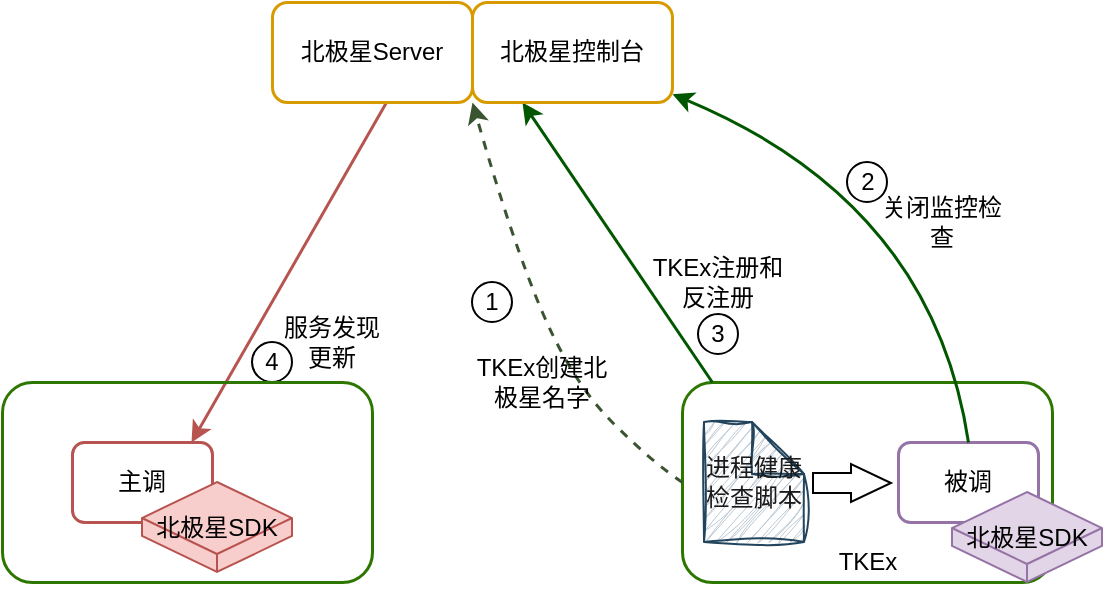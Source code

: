<mxfile version="21.0.6" type="github">
  <diagram name="第 1 页" id="6H1Ki1rr6aSV09BoeHP-">
    <mxGraphModel dx="1306" dy="740" grid="1" gridSize="10" guides="1" tooltips="1" connect="1" arrows="1" fold="1" page="1" pageScale="1" pageWidth="827" pageHeight="1169" math="0" shadow="0">
      <root>
        <mxCell id="0" />
        <mxCell id="1" parent="0" />
        <mxCell id="TcJszXdFOMSEdADV4AaX-4" value="" style="rounded=1;whiteSpace=wrap;html=1;fillColor=none;strokeWidth=1.5;fontColor=#ffffff;strokeColor=#2D7600;" vertex="1" parent="1">
          <mxGeometry x="475" y="420" width="185" height="100" as="geometry" />
        </mxCell>
        <mxCell id="TcJszXdFOMSEdADV4AaX-2" value="主调" style="rounded=1;whiteSpace=wrap;html=1;fillColor=none;strokeWidth=1.5;strokeColor=#b85450;" vertex="1" parent="1">
          <mxGeometry x="170" y="450" width="70" height="40" as="geometry" />
        </mxCell>
        <mxCell id="TcJszXdFOMSEdADV4AaX-3" value="被调" style="rounded=1;whiteSpace=wrap;html=1;fillColor=none;strokeWidth=1.5;strokeColor=#9673a6;" vertex="1" parent="1">
          <mxGeometry x="583" y="450" width="70" height="40" as="geometry" />
        </mxCell>
        <mxCell id="TcJszXdFOMSEdADV4AaX-5" value="TKEx" style="rounded=1;whiteSpace=wrap;html=1;fillColor=none;strokeWidth=1.5;strokeColor=none;" vertex="1" parent="1">
          <mxGeometry x="532.5" y="490" width="70" height="40" as="geometry" />
        </mxCell>
        <mxCell id="TcJszXdFOMSEdADV4AaX-7" value="&lt;font color=&quot;#1a1a1a&quot;&gt;进程健康检查脚本&lt;/font&gt;" style="shape=note;whiteSpace=wrap;html=1;backgroundOutline=1;darkOpacity=0.05;size=26;fillColor=#bac8d3;sketch=1;curveFitting=1;jiggle=2;strokeColor=#23445d;" vertex="1" parent="1">
          <mxGeometry x="486" y="440" width="50" height="60" as="geometry" />
        </mxCell>
        <mxCell id="TcJszXdFOMSEdADV4AaX-8" value="" style="curved=1;endArrow=classic;html=1;rounded=0;exitX=0.5;exitY=0;exitDx=0;exitDy=0;strokeWidth=1.5;fillColor=#008a00;strokeColor=#005700;" edge="1" parent="1" source="TcJszXdFOMSEdADV4AaX-3" target="TcJszXdFOMSEdADV4AaX-26">
          <mxGeometry width="50" height="50" relative="1" as="geometry">
            <mxPoint x="390" y="400" as="sourcePoint" />
            <mxPoint x="420" y="265" as="targetPoint" />
            <Array as="points">
              <mxPoint x="600" y="330" />
            </Array>
          </mxGeometry>
        </mxCell>
        <mxCell id="TcJszXdFOMSEdADV4AaX-9" value="关闭监控检查" style="rounded=1;whiteSpace=wrap;html=1;fillColor=none;strokeWidth=1.5;strokeColor=none;" vertex="1" parent="1">
          <mxGeometry x="570" y="320" width="70" height="40" as="geometry" />
        </mxCell>
        <mxCell id="TcJszXdFOMSEdADV4AaX-10" value="" style="shape=flexArrow;endArrow=classic;html=1;rounded=0;endWidth=8;endSize=6.33;" edge="1" parent="1">
          <mxGeometry width="50" height="50" relative="1" as="geometry">
            <mxPoint x="540" y="470.5" as="sourcePoint" />
            <mxPoint x="580" y="470.5" as="targetPoint" />
          </mxGeometry>
        </mxCell>
        <mxCell id="TcJszXdFOMSEdADV4AaX-11" value="" style="endArrow=classic;html=1;rounded=0;entryX=0.75;entryY=1;entryDx=0;entryDy=0;strokeWidth=1.5;fillColor=#008a00;strokeColor=#005700;exitX=0.081;exitY=0;exitDx=0;exitDy=0;exitPerimeter=0;" edge="1" parent="1" source="TcJszXdFOMSEdADV4AaX-4">
          <mxGeometry width="50" height="50" relative="1" as="geometry">
            <mxPoint x="480" y="430" as="sourcePoint" />
            <mxPoint x="395" y="280" as="targetPoint" />
          </mxGeometry>
        </mxCell>
        <mxCell id="TcJszXdFOMSEdADV4AaX-12" value="TKEx注册和反注册" style="rounded=1;whiteSpace=wrap;html=1;fillColor=none;strokeWidth=1.5;strokeColor=none;" vertex="1" parent="1">
          <mxGeometry x="458" y="350" width="70" height="40" as="geometry" />
        </mxCell>
        <mxCell id="TcJszXdFOMSEdADV4AaX-13" value="" style="endArrow=classic;html=1;rounded=0;entryX=0.75;entryY=0;entryDx=0;entryDy=0;strokeWidth=1.5;fillColor=#f8cecc;strokeColor=#b85450;exitX=0;exitY=1;exitDx=0;exitDy=0;" edge="1" parent="1">
          <mxGeometry width="50" height="50" relative="1" as="geometry">
            <mxPoint x="327" y="280" as="sourcePoint" />
            <mxPoint x="229.5" y="450" as="targetPoint" />
          </mxGeometry>
        </mxCell>
        <mxCell id="TcJszXdFOMSEdADV4AaX-14" value="服务发现更新" style="rounded=1;whiteSpace=wrap;html=1;fillColor=none;strokeWidth=1.5;strokeColor=none;" vertex="1" parent="1">
          <mxGeometry x="270" y="380" width="60" height="40" as="geometry" />
        </mxCell>
        <mxCell id="TcJszXdFOMSEdADV4AaX-15" value="" style="curved=1;endArrow=classic;html=1;rounded=0;exitX=0;exitY=0.5;exitDx=0;exitDy=0;entryX=0.5;entryY=1;entryDx=0;entryDy=0;dashed=1;strokeWidth=1.5;fillColor=#6d8764;strokeColor=#3A5431;" edge="1" parent="1" source="TcJszXdFOMSEdADV4AaX-4">
          <mxGeometry width="50" height="50" relative="1" as="geometry">
            <mxPoint x="390" y="390" as="sourcePoint" />
            <mxPoint x="370" y="280" as="targetPoint" />
            <Array as="points">
              <mxPoint x="460" y="460" />
              <mxPoint x="420" y="420" />
              <mxPoint x="390" y="350" />
            </Array>
          </mxGeometry>
        </mxCell>
        <mxCell id="TcJszXdFOMSEdADV4AaX-16" value="TKEx创建北极星名字" style="rounded=1;whiteSpace=wrap;html=1;fillColor=none;strokeWidth=1.5;strokeColor=none;" vertex="1" parent="1">
          <mxGeometry x="370" y="400" width="70" height="40" as="geometry" />
        </mxCell>
        <mxCell id="TcJszXdFOMSEdADV4AaX-17" value="1" style="ellipse;whiteSpace=wrap;html=1;aspect=fixed;fillColor=none;" vertex="1" parent="1">
          <mxGeometry x="370" y="370" width="20" height="20" as="geometry" />
        </mxCell>
        <mxCell id="TcJszXdFOMSEdADV4AaX-19" value="3" style="ellipse;whiteSpace=wrap;html=1;aspect=fixed;fillColor=none;" vertex="1" parent="1">
          <mxGeometry x="483" y="386" width="20" height="20" as="geometry" />
        </mxCell>
        <mxCell id="TcJszXdFOMSEdADV4AaX-20" value="2" style="ellipse;whiteSpace=wrap;html=1;aspect=fixed;fillColor=none;" vertex="1" parent="1">
          <mxGeometry x="557.5" y="310" width="20" height="20" as="geometry" />
        </mxCell>
        <mxCell id="TcJszXdFOMSEdADV4AaX-21" value="4" style="ellipse;whiteSpace=wrap;html=1;aspect=fixed;fillColor=none;" vertex="1" parent="1">
          <mxGeometry x="260" y="400" width="20" height="20" as="geometry" />
        </mxCell>
        <mxCell id="TcJszXdFOMSEdADV4AaX-23" value="北极星SDK" style="html=1;whiteSpace=wrap;shape=isoCube2;backgroundOutline=1;isoAngle=15;fillColor=#e1d5e7;strokeColor=#9673a6;" vertex="1" parent="1">
          <mxGeometry x="610" y="475" width="75" height="45" as="geometry" />
        </mxCell>
        <mxCell id="TcJszXdFOMSEdADV4AaX-24" value="北极星SDK" style="html=1;whiteSpace=wrap;shape=isoCube2;backgroundOutline=1;isoAngle=15;fillColor=#f8cecc;strokeColor=#b85450;" vertex="1" parent="1">
          <mxGeometry x="205" y="470" width="75" height="45" as="geometry" />
        </mxCell>
        <mxCell id="TcJszXdFOMSEdADV4AaX-25" value="" style="rounded=1;whiteSpace=wrap;html=1;fillColor=none;strokeWidth=1.5;fontColor=#ffffff;strokeColor=#2D7600;" vertex="1" parent="1">
          <mxGeometry x="135" y="420" width="185" height="100" as="geometry" />
        </mxCell>
        <mxCell id="TcJszXdFOMSEdADV4AaX-26" value="北极星控制台" style="rounded=1;whiteSpace=wrap;html=1;fillColor=none;strokeWidth=1.5;strokeColor=#d79b00;" vertex="1" parent="1">
          <mxGeometry x="370" y="230" width="100" height="50" as="geometry" />
        </mxCell>
        <mxCell id="TcJszXdFOMSEdADV4AaX-27" value="北极星Server" style="rounded=1;whiteSpace=wrap;html=1;fillColor=none;strokeWidth=1.5;strokeColor=#d79b00;" vertex="1" parent="1">
          <mxGeometry x="270" y="230" width="100" height="50" as="geometry" />
        </mxCell>
      </root>
    </mxGraphModel>
  </diagram>
</mxfile>
